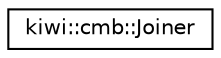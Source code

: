 digraph "Graphical Class Hierarchy"
{
 // LATEX_PDF_SIZE
  edge [fontname="Helvetica",fontsize="10",labelfontname="Helvetica",labelfontsize="10"];
  node [fontname="Helvetica",fontsize="10",shape=record];
  rankdir="LR";
  Node0 [label="kiwi::cmb::Joiner",height=0.2,width=0.4,color="black", fillcolor="white", style="filled",URL="$classkiwi_1_1cmb_1_1Joiner.html",tooltip=" "];
}
